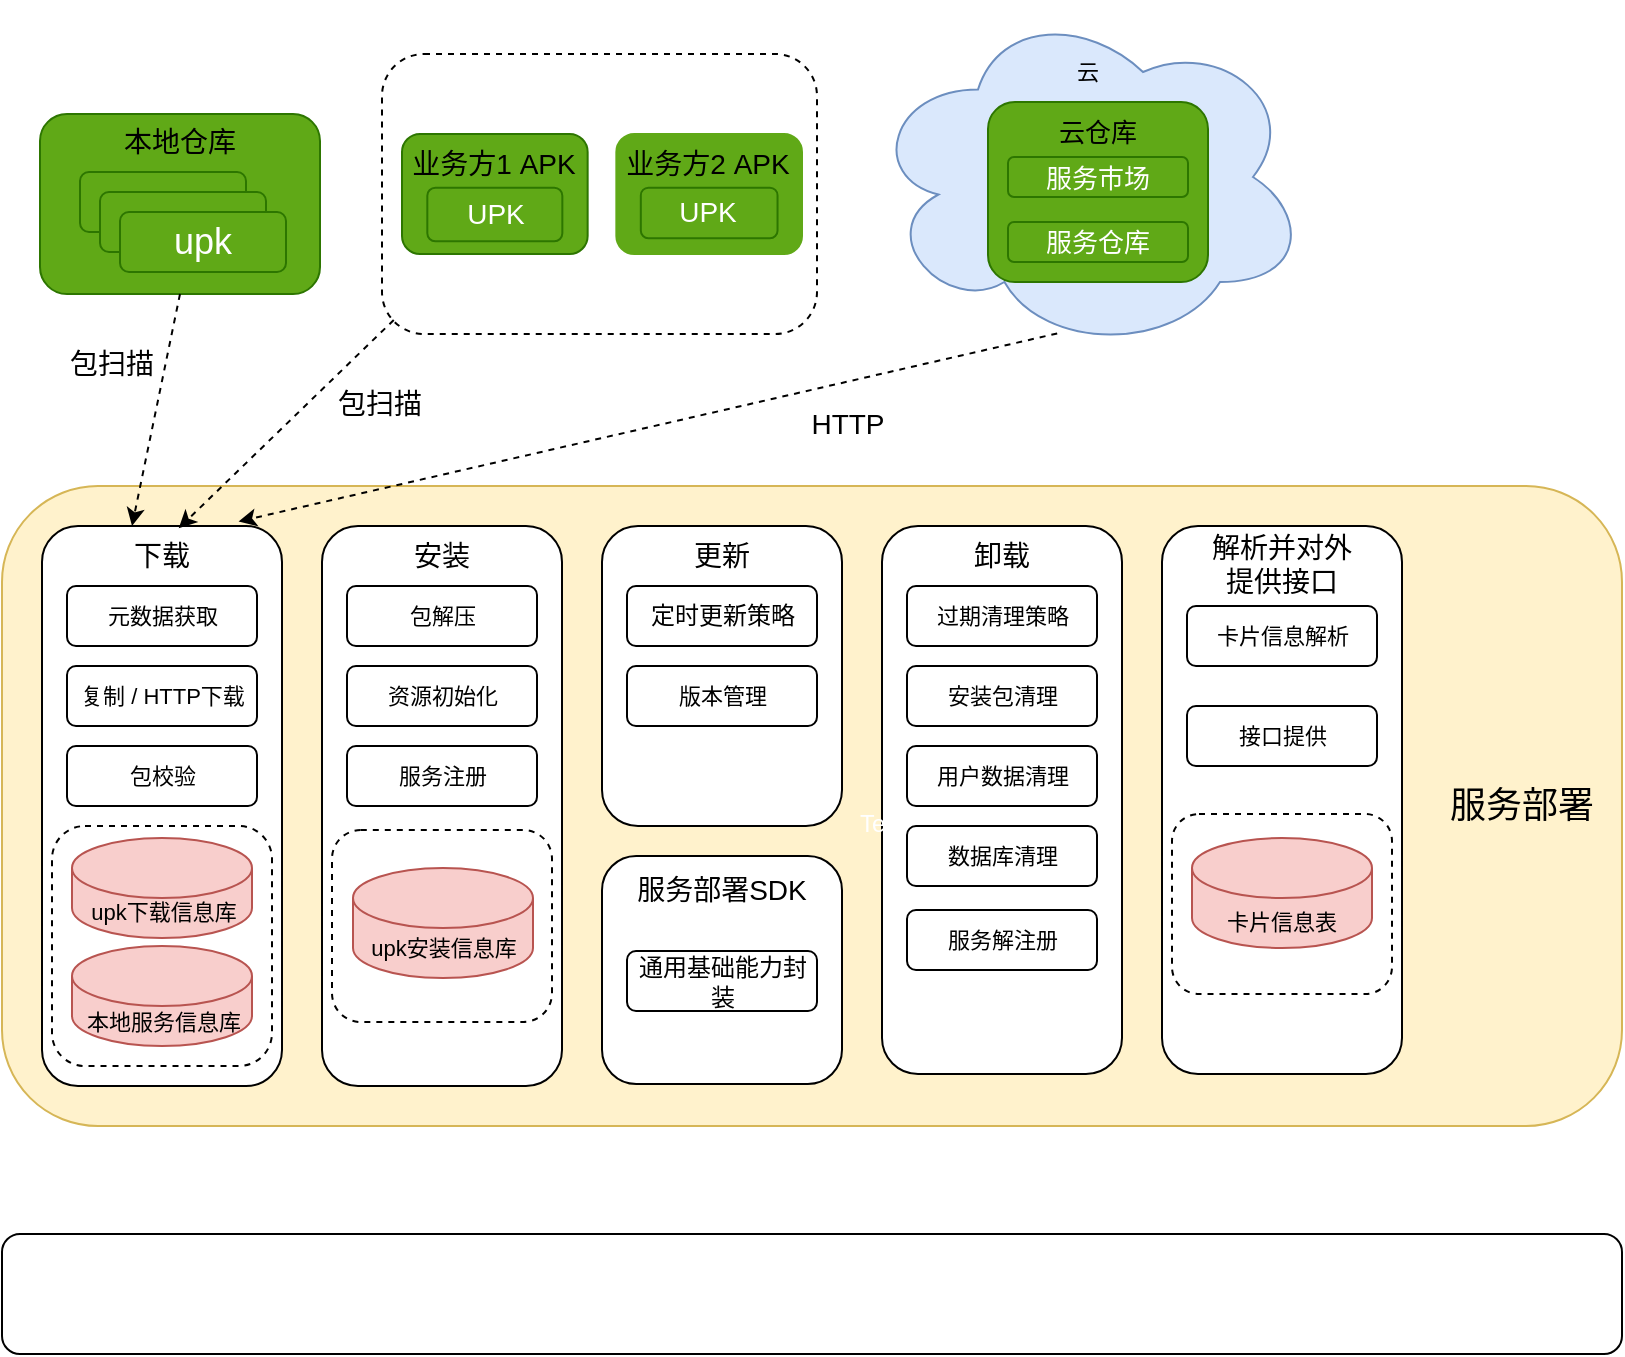 <mxfile version="20.8.23" type="github">
  <diagram name="第 1 页" id="r6MCHSeMlPqSa0rZjgXf">
    <mxGraphModel dx="1195" dy="1837" grid="1" gridSize="10" guides="1" tooltips="1" connect="1" arrows="1" fold="1" page="1" pageScale="1" pageWidth="827" pageHeight="1169" math="0" shadow="0">
      <root>
        <mxCell id="0" />
        <mxCell id="1" parent="0" />
        <mxCell id="2zGWJEQ87uFnQHcXytT1-1" value="" style="rounded=1;whiteSpace=wrap;html=1;fillColor=#60A917;strokeColor=#2D7600;" vertex="1" parent="1">
          <mxGeometry x="29" y="-30" width="140" height="90" as="geometry" />
        </mxCell>
        <mxCell id="2zGWJEQ87uFnQHcXytT1-2" value="&lt;font style=&quot;font-size: 14px;&quot;&gt;本地仓库&lt;/font&gt;" style="text;html=1;strokeColor=none;fillColor=none;align=center;verticalAlign=middle;whiteSpace=wrap;rounded=0;" vertex="1" parent="1">
          <mxGeometry x="69" y="-31" width="60" height="30" as="geometry" />
        </mxCell>
        <mxCell id="2zGWJEQ87uFnQHcXytT1-3" value="" style="ellipse;shape=cloud;whiteSpace=wrap;html=1;fontSize=11;fillColor=#dae8fc;strokeColor=#6c8ebf;" vertex="1" parent="1">
          <mxGeometry x="443" y="-86" width="220" height="175" as="geometry" />
        </mxCell>
        <mxCell id="2zGWJEQ87uFnQHcXytT1-4" value="云" style="text;html=1;strokeColor=none;fillColor=none;align=center;verticalAlign=middle;whiteSpace=wrap;rounded=0;fontSize=11;" vertex="1" parent="1">
          <mxGeometry x="523" y="-66" width="60" height="30" as="geometry" />
        </mxCell>
        <mxCell id="2zGWJEQ87uFnQHcXytT1-5" value="" style="rounded=1;whiteSpace=wrap;html=1;fontSize=13;fillColor=#60a917;fontColor=#ffffff;strokeColor=#2D7600;" vertex="1" parent="1">
          <mxGeometry x="503" y="-36" width="110" height="90" as="geometry" />
        </mxCell>
        <mxCell id="2zGWJEQ87uFnQHcXytT1-6" value="云仓库" style="text;html=1;strokeColor=none;fillColor=none;align=center;verticalAlign=middle;whiteSpace=wrap;rounded=0;fontSize=13;" vertex="1" parent="1">
          <mxGeometry x="518" y="-36" width="80" height="30" as="geometry" />
        </mxCell>
        <mxCell id="2zGWJEQ87uFnQHcXytT1-7" value="服务市场" style="rounded=1;whiteSpace=wrap;html=1;fontSize=13;fillColor=#60a917;fontColor=#ffffff;strokeColor=#2D7600;" vertex="1" parent="1">
          <mxGeometry x="513" y="-8.5" width="90" height="20" as="geometry" />
        </mxCell>
        <mxCell id="2zGWJEQ87uFnQHcXytT1-8" value="服务仓库" style="rounded=1;whiteSpace=wrap;html=1;fontSize=13;fillColor=#60a917;fontColor=#ffffff;strokeColor=#2D7600;" vertex="1" parent="1">
          <mxGeometry x="513" y="24" width="90" height="20" as="geometry" />
        </mxCell>
        <mxCell id="2zGWJEQ87uFnQHcXytT1-9" value="" style="rounded=1;whiteSpace=wrap;html=1;fontSize=11;fillColor=#fff2cc;strokeColor=#d6b656;" vertex="1" parent="1">
          <mxGeometry x="10" y="156" width="810" height="320" as="geometry" />
        </mxCell>
        <mxCell id="2zGWJEQ87uFnQHcXytT1-10" value="&lt;font style=&quot;font-size: 18px;&quot;&gt;服务部署&lt;/font&gt;" style="text;html=1;strokeColor=none;fillColor=none;align=center;verticalAlign=middle;whiteSpace=wrap;rounded=0;fontSize=11;" vertex="1" parent="1">
          <mxGeometry x="730" y="301" width="80" height="30" as="geometry" />
        </mxCell>
        <mxCell id="2zGWJEQ87uFnQHcXytT1-11" value="" style="rounded=1;whiteSpace=wrap;html=1;fontSize=11;" vertex="1" parent="1">
          <mxGeometry x="30" y="176" width="120" height="280" as="geometry" />
        </mxCell>
        <mxCell id="2zGWJEQ87uFnQHcXytT1-12" value="&lt;font style=&quot;font-size: 14px;&quot;&gt;下载&lt;/font&gt;" style="text;html=1;strokeColor=none;fillColor=none;align=center;verticalAlign=middle;whiteSpace=wrap;rounded=0;fontSize=11;" vertex="1" parent="1">
          <mxGeometry x="60" y="176" width="60" height="30" as="geometry" />
        </mxCell>
        <mxCell id="2zGWJEQ87uFnQHcXytT1-13" value="" style="rounded=1;whiteSpace=wrap;html=1;fontSize=11;" vertex="1" parent="1">
          <mxGeometry x="170" y="176" width="120" height="280" as="geometry" />
        </mxCell>
        <mxCell id="2zGWJEQ87uFnQHcXytT1-14" value="" style="rounded=1;whiteSpace=wrap;html=1;fontSize=11;" vertex="1" parent="1">
          <mxGeometry x="310" y="176" width="120" height="150" as="geometry" />
        </mxCell>
        <mxCell id="2zGWJEQ87uFnQHcXytT1-15" value="" style="rounded=1;whiteSpace=wrap;html=1;fontSize=11;" vertex="1" parent="1">
          <mxGeometry x="450" y="176" width="120" height="274" as="geometry" />
        </mxCell>
        <mxCell id="2zGWJEQ87uFnQHcXytT1-16" value="" style="rounded=1;whiteSpace=wrap;html=1;fontSize=11;" vertex="1" parent="1">
          <mxGeometry x="590" y="176" width="120" height="274" as="geometry" />
        </mxCell>
        <mxCell id="2zGWJEQ87uFnQHcXytT1-17" value="&lt;font style=&quot;font-size: 14px;&quot;&gt;安装&lt;/font&gt;" style="text;html=1;strokeColor=none;fillColor=none;align=center;verticalAlign=middle;whiteSpace=wrap;rounded=0;fontSize=11;" vertex="1" parent="1">
          <mxGeometry x="200" y="176" width="60" height="30" as="geometry" />
        </mxCell>
        <mxCell id="2zGWJEQ87uFnQHcXytT1-18" value="&lt;font style=&quot;font-size: 14px;&quot;&gt;更新&lt;/font&gt;" style="text;html=1;strokeColor=none;fillColor=none;align=center;verticalAlign=middle;whiteSpace=wrap;rounded=0;fontSize=11;" vertex="1" parent="1">
          <mxGeometry x="340" y="176" width="60" height="30" as="geometry" />
        </mxCell>
        <mxCell id="2zGWJEQ87uFnQHcXytT1-19" value="&lt;font style=&quot;font-size: 14px;&quot;&gt;卸载&lt;/font&gt;" style="text;html=1;strokeColor=none;fillColor=none;align=center;verticalAlign=middle;whiteSpace=wrap;rounded=0;fontSize=11;" vertex="1" parent="1">
          <mxGeometry x="480" y="176" width="60" height="30" as="geometry" />
        </mxCell>
        <mxCell id="2zGWJEQ87uFnQHcXytT1-20" value="&lt;font style=&quot;font-size: 14px;&quot;&gt;解析并对外&lt;br&gt;提供接口&lt;/font&gt;" style="text;html=1;strokeColor=none;fillColor=none;align=center;verticalAlign=middle;whiteSpace=wrap;rounded=0;fontSize=11;" vertex="1" parent="1">
          <mxGeometry x="600" y="180" width="100" height="30" as="geometry" />
        </mxCell>
        <mxCell id="2zGWJEQ87uFnQHcXytT1-21" value="复制 / HTTP下载" style="rounded=1;whiteSpace=wrap;html=1;fontSize=11;" vertex="1" parent="1">
          <mxGeometry x="42.5" y="246" width="95" height="30" as="geometry" />
        </mxCell>
        <mxCell id="2zGWJEQ87uFnQHcXytT1-22" value="元数据获取" style="rounded=1;whiteSpace=wrap;html=1;fontSize=11;" vertex="1" parent="1">
          <mxGeometry x="42.5" y="206" width="95" height="30" as="geometry" />
        </mxCell>
        <mxCell id="2zGWJEQ87uFnQHcXytT1-23" value="包校验" style="rounded=1;whiteSpace=wrap;html=1;fontSize=11;" vertex="1" parent="1">
          <mxGeometry x="42.5" y="286" width="95" height="30" as="geometry" />
        </mxCell>
        <mxCell id="2zGWJEQ87uFnQHcXytT1-24" value="包解压" style="rounded=1;whiteSpace=wrap;html=1;fontSize=11;" vertex="1" parent="1">
          <mxGeometry x="182.5" y="206" width="95" height="30" as="geometry" />
        </mxCell>
        <mxCell id="2zGWJEQ87uFnQHcXytT1-25" value="资源初始化" style="rounded=1;whiteSpace=wrap;html=1;fontSize=11;" vertex="1" parent="1">
          <mxGeometry x="182.5" y="246" width="95" height="30" as="geometry" />
        </mxCell>
        <mxCell id="2zGWJEQ87uFnQHcXytT1-26" value="&lt;font style=&quot;font-size: 12px;&quot;&gt;定时更新策略&lt;/font&gt;" style="rounded=1;whiteSpace=wrap;html=1;fontSize=11;" vertex="1" parent="1">
          <mxGeometry x="322.5" y="206" width="95" height="30" as="geometry" />
        </mxCell>
        <mxCell id="2zGWJEQ87uFnQHcXytT1-27" value="版本管理" style="rounded=1;whiteSpace=wrap;html=1;fontSize=11;" vertex="1" parent="1">
          <mxGeometry x="322.5" y="246" width="95" height="30" as="geometry" />
        </mxCell>
        <mxCell id="2zGWJEQ87uFnQHcXytT1-28" value="过期清理策略" style="rounded=1;whiteSpace=wrap;html=1;fontSize=11;" vertex="1" parent="1">
          <mxGeometry x="462.5" y="206" width="95" height="30" as="geometry" />
        </mxCell>
        <mxCell id="2zGWJEQ87uFnQHcXytT1-29" value="安装包清理" style="rounded=1;whiteSpace=wrap;html=1;fontSize=11;" vertex="1" parent="1">
          <mxGeometry x="462.5" y="246" width="95" height="30" as="geometry" />
        </mxCell>
        <mxCell id="2zGWJEQ87uFnQHcXytT1-30" value="用户数据清理" style="rounded=1;whiteSpace=wrap;html=1;fontSize=11;" vertex="1" parent="1">
          <mxGeometry x="462.5" y="286" width="95" height="30" as="geometry" />
        </mxCell>
        <mxCell id="2zGWJEQ87uFnQHcXytT1-31" value="数据库清理" style="rounded=1;whiteSpace=wrap;html=1;fontSize=11;" vertex="1" parent="1">
          <mxGeometry x="462.5" y="326" width="95" height="30" as="geometry" />
        </mxCell>
        <mxCell id="2zGWJEQ87uFnQHcXytT1-32" value="" style="dashed=1;rounded=1;whiteSpace=wrap;html=1;fontSize=11;" vertex="1" parent="1">
          <mxGeometry x="35" y="326" width="110" height="120" as="geometry" />
        </mxCell>
        <mxCell id="2zGWJEQ87uFnQHcXytT1-34" value="" style="shape=cylinder3;whiteSpace=wrap;html=1;boundedLbl=1;backgroundOutline=1;size=15;fontSize=11;fillColor=#f8cecc;strokeColor=#b85450;" vertex="1" parent="1">
          <mxGeometry x="45" y="332" width="90" height="50" as="geometry" />
        </mxCell>
        <mxCell id="2zGWJEQ87uFnQHcXytT1-35" value="upk下载信息库" style="text;html=1;strokeColor=none;fillColor=none;align=center;verticalAlign=middle;whiteSpace=wrap;rounded=0;fontSize=11;" vertex="1" parent="1">
          <mxGeometry x="45.5" y="354" width="90" height="30" as="geometry" />
        </mxCell>
        <mxCell id="2zGWJEQ87uFnQHcXytT1-36" value="" style="dashed=1;rounded=1;whiteSpace=wrap;html=1;fontSize=11;" vertex="1" parent="1">
          <mxGeometry x="175" y="328" width="110" height="96" as="geometry" />
        </mxCell>
        <mxCell id="2zGWJEQ87uFnQHcXytT1-37" value="" style="shape=cylinder3;whiteSpace=wrap;html=1;boundedLbl=1;backgroundOutline=1;size=15;fontSize=11;fillColor=#f8cecc;strokeColor=#b85450;" vertex="1" parent="1">
          <mxGeometry x="185.5" y="347" width="90" height="55" as="geometry" />
        </mxCell>
        <mxCell id="2zGWJEQ87uFnQHcXytT1-38" value="upk安装信息库" style="text;html=1;strokeColor=none;fillColor=none;align=center;verticalAlign=middle;whiteSpace=wrap;rounded=0;fontSize=11;" vertex="1" parent="1">
          <mxGeometry x="185.5" y="372" width="90" height="30" as="geometry" />
        </mxCell>
        <mxCell id="2zGWJEQ87uFnQHcXytT1-39" value="" style="shape=cylinder3;whiteSpace=wrap;html=1;boundedLbl=1;backgroundOutline=1;size=15;fontSize=11;fillColor=#f8cecc;strokeColor=#b85450;" vertex="1" parent="1">
          <mxGeometry x="45" y="386" width="90" height="50" as="geometry" />
        </mxCell>
        <mxCell id="2zGWJEQ87uFnQHcXytT1-40" value="本地服务信息库" style="text;html=1;strokeColor=none;fillColor=none;align=center;verticalAlign=middle;whiteSpace=wrap;rounded=0;fontSize=11;" vertex="1" parent="1">
          <mxGeometry x="45.5" y="409" width="90" height="30" as="geometry" />
        </mxCell>
        <mxCell id="2zGWJEQ87uFnQHcXytT1-47" value="" style="group;fillColor=#60A917;" vertex="1" connectable="0" parent="1">
          <mxGeometry x="49" y="-1" width="103" height="50" as="geometry" />
        </mxCell>
        <mxCell id="2zGWJEQ87uFnQHcXytT1-43" value="" style="rounded=1;whiteSpace=wrap;html=1;fontSize=18;fillColor=#60A917;strokeColor=#2D7600;" vertex="1" parent="2zGWJEQ87uFnQHcXytT1-47">
          <mxGeometry width="83" height="30" as="geometry" />
        </mxCell>
        <mxCell id="2zGWJEQ87uFnQHcXytT1-45" value="" style="rounded=1;whiteSpace=wrap;html=1;fontSize=18;fillColor=#60A917;strokeColor=#2D7600;" vertex="1" parent="2zGWJEQ87uFnQHcXytT1-47">
          <mxGeometry x="10" y="10" width="83" height="30" as="geometry" />
        </mxCell>
        <mxCell id="2zGWJEQ87uFnQHcXytT1-46" value="&lt;font color=&quot;#ffffff&quot;&gt;upk&lt;/font&gt;" style="rounded=1;whiteSpace=wrap;html=1;fontSize=18;fillColor=#60A917;strokeColor=#2D7600;" vertex="1" parent="2zGWJEQ87uFnQHcXytT1-47">
          <mxGeometry x="20" y="20" width="83" height="30" as="geometry" />
        </mxCell>
        <mxCell id="2zGWJEQ87uFnQHcXytT1-59" value="" style="dashed=1;rounded=1;whiteSpace=wrap;html=1;fontSize=14;" vertex="1" parent="1">
          <mxGeometry x="200" y="-60" width="217.5" height="140" as="geometry" />
        </mxCell>
        <mxCell id="2zGWJEQ87uFnQHcXytT1-82" value="卡片信息解析" style="rounded=1;whiteSpace=wrap;html=1;fontSize=11;" vertex="1" parent="1">
          <mxGeometry x="602.5" y="216" width="95" height="30" as="geometry" />
        </mxCell>
        <mxCell id="2zGWJEQ87uFnQHcXytT1-83" value="接口提供" style="rounded=1;whiteSpace=wrap;html=1;fontSize=11;" vertex="1" parent="1">
          <mxGeometry x="602.5" y="266" width="95" height="30" as="geometry" />
        </mxCell>
        <mxCell id="2zGWJEQ87uFnQHcXytT1-84" value="" style="rounded=1;whiteSpace=wrap;html=1;fontSize=14;" vertex="1" parent="1">
          <mxGeometry x="10" y="530" width="810" height="60" as="geometry" />
        </mxCell>
        <mxCell id="2zGWJEQ87uFnQHcXytT1-87" value="" style="dashed=1;endArrow=classic;html=1;rounded=0;fontSize=14;exitX=0.5;exitY=1;exitDx=0;exitDy=0;entryX=0.25;entryY=0;entryDx=0;entryDy=0;" edge="1" parent="1" source="2zGWJEQ87uFnQHcXytT1-1" target="2zGWJEQ87uFnQHcXytT1-12">
          <mxGeometry width="50" height="50" relative="1" as="geometry">
            <mxPoint x="364" y="139" as="sourcePoint" />
            <mxPoint x="414" y="89" as="targetPoint" />
          </mxGeometry>
        </mxCell>
        <mxCell id="2zGWJEQ87uFnQHcXytT1-89" value="包扫描" style="text;html=1;strokeColor=none;fillColor=none;align=center;verticalAlign=middle;whiteSpace=wrap;rounded=0;fontSize=14;" vertex="1" parent="1">
          <mxGeometry x="35" y="80" width="60" height="30" as="geometry" />
        </mxCell>
        <mxCell id="2zGWJEQ87uFnQHcXytT1-90" value="" style="dashed=1;endArrow=classic;html=1;rounded=0;fontSize=14;exitX=0.027;exitY=0.95;exitDx=0;exitDy=0;entryX=0.639;entryY=0.039;entryDx=0;entryDy=0;entryPerimeter=0;exitPerimeter=0;" edge="1" parent="1" source="2zGWJEQ87uFnQHcXytT1-59" target="2zGWJEQ87uFnQHcXytT1-12">
          <mxGeometry width="50" height="50" relative="1" as="geometry">
            <mxPoint x="109" y="70" as="sourcePoint" />
            <mxPoint x="85" y="186" as="targetPoint" />
          </mxGeometry>
        </mxCell>
        <mxCell id="2zGWJEQ87uFnQHcXytT1-91" value="包扫描" style="text;html=1;strokeColor=none;fillColor=none;align=center;verticalAlign=middle;whiteSpace=wrap;rounded=0;fontSize=14;" vertex="1" parent="1">
          <mxGeometry x="169" y="100" width="60" height="30" as="geometry" />
        </mxCell>
        <mxCell id="2zGWJEQ87uFnQHcXytT1-92" value="" style="dashed=1;endArrow=classic;html=1;rounded=0;fontSize=14;exitX=0.43;exitY=0.947;exitDx=0;exitDy=0;entryX=0.819;entryY=-0.008;entryDx=0;entryDy=0;entryPerimeter=0;exitPerimeter=0;" edge="1" parent="1" source="2zGWJEQ87uFnQHcXytT1-3" target="2zGWJEQ87uFnQHcXytT1-11">
          <mxGeometry width="50" height="50" relative="1" as="geometry">
            <mxPoint x="319" y="90" as="sourcePoint" />
            <mxPoint x="108" y="187" as="targetPoint" />
          </mxGeometry>
        </mxCell>
        <mxCell id="2zGWJEQ87uFnQHcXytT1-93" value="HTTP" style="text;html=1;strokeColor=none;fillColor=none;align=center;verticalAlign=middle;whiteSpace=wrap;rounded=0;fontSize=14;" vertex="1" parent="1">
          <mxGeometry x="402.5" y="110" width="60" height="30" as="geometry" />
        </mxCell>
        <mxCell id="2zGWJEQ87uFnQHcXytT1-65" value="" style="group" vertex="1" connectable="0" parent="1">
          <mxGeometry x="210" y="-20" width="92.827" height="60" as="geometry" />
        </mxCell>
        <mxCell id="2zGWJEQ87uFnQHcXytT1-62" value="" style="rounded=1;whiteSpace=wrap;html=1;fontSize=14;fillColor=#60A917;strokeColor=#2D7600;" vertex="1" parent="2zGWJEQ87uFnQHcXytT1-65">
          <mxGeometry width="92.827" height="60" as="geometry" />
        </mxCell>
        <mxCell id="2zGWJEQ87uFnQHcXytT1-63" value="业务方1 APK" style="text;html=1;strokeColor=none;fillColor=none;align=center;verticalAlign=middle;whiteSpace=wrap;rounded=0;fontSize=14;" vertex="1" parent="2zGWJEQ87uFnQHcXytT1-65">
          <mxGeometry x="3.797" y="3.158" width="84.388" height="23.684" as="geometry" />
        </mxCell>
        <mxCell id="2zGWJEQ87uFnQHcXytT1-64" value="UPK" style="rounded=1;whiteSpace=wrap;html=1;fontSize=14;" vertex="1" parent="2zGWJEQ87uFnQHcXytT1-65">
          <mxGeometry x="110.97" y="18.947" width="68.354" height="25.263" as="geometry" />
        </mxCell>
        <mxCell id="2zGWJEQ87uFnQHcXytT1-79" value="&lt;font color=&quot;#ffffff&quot;&gt;UPK&lt;/font&gt;" style="rounded=1;whiteSpace=wrap;html=1;fontSize=14;fillColor=#60A917;strokeColor=#2D7600;" vertex="1" parent="2zGWJEQ87uFnQHcXytT1-65">
          <mxGeometry x="12.658" y="26.842" width="67.511" height="26.842" as="geometry" />
        </mxCell>
        <mxCell id="2zGWJEQ87uFnQHcXytT1-67" value="" style="group" vertex="1" connectable="0" parent="1">
          <mxGeometry x="317.173" y="-20" width="92.827" height="60" as="geometry" />
        </mxCell>
        <mxCell id="2zGWJEQ87uFnQHcXytT1-68" value="" style="rounded=1;whiteSpace=wrap;html=1;fontSize=14;fillColor=#60A917;strokeColor=#60A917;" vertex="1" parent="2zGWJEQ87uFnQHcXytT1-67">
          <mxGeometry width="92.827" height="60" as="geometry" />
        </mxCell>
        <mxCell id="2zGWJEQ87uFnQHcXytT1-69" value="业务方2 APK" style="text;html=1;strokeColor=none;fillColor=none;align=center;verticalAlign=middle;whiteSpace=wrap;rounded=0;fontSize=14;" vertex="1" parent="2zGWJEQ87uFnQHcXytT1-67">
          <mxGeometry x="3.797" y="3.158" width="84.388" height="23.684" as="geometry" />
        </mxCell>
        <mxCell id="2zGWJEQ87uFnQHcXytT1-70" value="&lt;font color=&quot;#ffffff&quot;&gt;UPK&lt;/font&gt;" style="rounded=1;whiteSpace=wrap;html=1;fontSize=14;fillColor=#60A917;strokeColor=#2D7600;" vertex="1" parent="2zGWJEQ87uFnQHcXytT1-67">
          <mxGeometry x="12.236" y="26.842" width="68.354" height="25.263" as="geometry" />
        </mxCell>
        <mxCell id="2zGWJEQ87uFnQHcXytT1-95" value="" style="dashed=1;rounded=1;whiteSpace=wrap;html=1;fontSize=11;" vertex="1" parent="1">
          <mxGeometry x="595" y="320" width="110" height="90" as="geometry" />
        </mxCell>
        <mxCell id="2zGWJEQ87uFnQHcXytT1-96" value="" style="shape=cylinder3;whiteSpace=wrap;html=1;boundedLbl=1;backgroundOutline=1;size=15;fontSize=11;fillColor=#f8cecc;strokeColor=#b85450;" vertex="1" parent="1">
          <mxGeometry x="605" y="332" width="90" height="55" as="geometry" />
        </mxCell>
        <mxCell id="2zGWJEQ87uFnQHcXytT1-97" value="卡片信息表" style="text;html=1;strokeColor=none;fillColor=none;align=center;verticalAlign=middle;whiteSpace=wrap;rounded=0;fontSize=11;" vertex="1" parent="1">
          <mxGeometry x="605" y="358.5" width="90" height="30" as="geometry" />
        </mxCell>
        <mxCell id="2zGWJEQ87uFnQHcXytT1-98" value="服务注册" style="rounded=1;whiteSpace=wrap;html=1;fontSize=11;" vertex="1" parent="1">
          <mxGeometry x="182.5" y="286" width="95" height="30" as="geometry" />
        </mxCell>
        <mxCell id="2zGWJEQ87uFnQHcXytT1-99" value="服务解注册" style="rounded=1;whiteSpace=wrap;html=1;fontSize=11;" vertex="1" parent="1">
          <mxGeometry x="462.5" y="368" width="95" height="30" as="geometry" />
        </mxCell>
        <mxCell id="2zGWJEQ87uFnQHcXytT1-100" value="" style="rounded=1;whiteSpace=wrap;html=1;fontSize=11;" vertex="1" parent="1">
          <mxGeometry x="310" y="341" width="120" height="114" as="geometry" />
        </mxCell>
        <mxCell id="2zGWJEQ87uFnQHcXytT1-102" value="Text" style="text;html=1;strokeColor=none;fillColor=none;align=center;verticalAlign=middle;whiteSpace=wrap;rounded=0;fontSize=12;fontColor=#FFFFFF;" vertex="1" parent="1">
          <mxGeometry x="420" y="310" width="60" height="30" as="geometry" />
        </mxCell>
        <mxCell id="2zGWJEQ87uFnQHcXytT1-103" value="&lt;font style=&quot;font-size: 14px;&quot; color=&quot;#000000&quot;&gt;服务部署SDK&lt;/font&gt;" style="text;html=1;strokeColor=none;fillColor=none;align=center;verticalAlign=middle;whiteSpace=wrap;rounded=0;fontSize=12;fontColor=#FFFFFF;" vertex="1" parent="1">
          <mxGeometry x="320" y="343" width="100" height="30" as="geometry" />
        </mxCell>
        <mxCell id="2zGWJEQ87uFnQHcXytT1-104" value="&lt;font style=&quot;font-size: 12px;&quot;&gt;通用基础能力封装&lt;/font&gt;" style="rounded=1;whiteSpace=wrap;html=1;fontSize=11;" vertex="1" parent="1">
          <mxGeometry x="322.5" y="388.5" width="95" height="30" as="geometry" />
        </mxCell>
      </root>
    </mxGraphModel>
  </diagram>
</mxfile>
